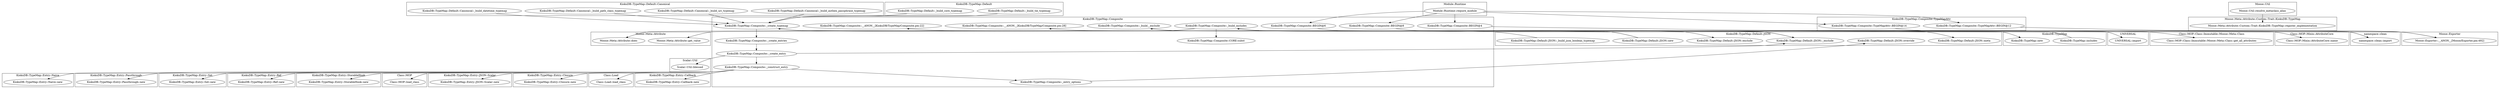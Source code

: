 digraph {
graph [overlap=false]
subgraph cluster_KiokuDB_TypeMap_Entry_Closure {
	label="KiokuDB::TypeMap::Entry::Closure";
	"KiokuDB::TypeMap::Entry::Closure::new";
}
subgraph cluster_Scalar_Util {
	label="Scalar::Util";
	"Scalar::Util::blessed";
}
subgraph cluster_Moose_Meta_Attribute_Custom_Trait_KiokuDB_TypeMap {
	label="Moose::Meta::Attribute::Custom::Trait::KiokuDB::TypeMap";
	"Moose::Meta::Attribute::Custom::Trait::KiokuDB::TypeMap::register_implementation";
}
subgraph cluster_KiokuDB_TypeMap_Composite {
	label="KiokuDB::TypeMap::Composite";
	"KiokuDB::TypeMap::Composite::_construct_entry";
	"KiokuDB::TypeMap::Composite::CORE:subst";
	"KiokuDB::TypeMap::Composite::__ANON__[KiokuDB/TypeMap/Composite.pm:28]";
	"KiokuDB::TypeMap::Composite::_entry_options";
	"KiokuDB::TypeMap::Composite::_create_typemap";
	"KiokuDB::TypeMap::Composite::BEGIN@6";
	"KiokuDB::TypeMap::Composite::_build__exclude";
	"KiokuDB::TypeMap::Composite::_create_entries";
	"KiokuDB::TypeMap::Composite::_build_includes";
	"KiokuDB::TypeMap::Composite::__ANON__[KiokuDB/TypeMap/Composite.pm:22]";
	"KiokuDB::TypeMap::Composite::_create_entry";
	"KiokuDB::TypeMap::Composite::BEGIN@4";
	"KiokuDB::TypeMap::Composite::BEGIN@8";
}
subgraph cluster_Class_MOP_Class_Immutable_Moose_Meta_Class {
	label="Class::MOP::Class::Immutable::Moose::Meta::Class";
	"Class::MOP::Class::Immutable::Moose::Meta::Class::get_all_attributes";
}
subgraph cluster_UNIVERSAL {
	label="UNIVERSAL";
	"UNIVERSAL::import";
}
subgraph cluster_Class_Load {
	label="Class::Load";
	"Class::Load::load_class";
}
subgraph cluster_namespace_clean {
	label="namespace::clean";
	"namespace::clean::import";
}
subgraph cluster_KiokuDB_TypeMap_Entry_Callback {
	label="KiokuDB::TypeMap::Entry::Callback";
	"KiokuDB::TypeMap::Entry::Callback::new";
}
subgraph cluster_KiokuDB_TypeMap_Entry_Naive {
	label="KiokuDB::TypeMap::Entry::Naive";
	"KiokuDB::TypeMap::Entry::Naive::new";
}
subgraph cluster_Class_MOP_Mixin_AttributeCore {
	label="Class::MOP::Mixin::AttributeCore";
	"Class::MOP::Mixin::AttributeCore::name";
}
subgraph cluster_KiokuDB_TypeMap_Entry_Passthrough {
	label="KiokuDB::TypeMap::Entry::Passthrough";
	"KiokuDB::TypeMap::Entry::Passthrough::new";
}
subgraph cluster_KiokuDB_TypeMap {
	label="KiokuDB::TypeMap";
	"KiokuDB::TypeMap::new";
	"KiokuDB::TypeMap::includes";
}
subgraph cluster_Module_Runtime {
	label="Module::Runtime";
	"Module::Runtime::require_module";
}
subgraph cluster_KiokuDB_TypeMap_Entry_Set {
	label="KiokuDB::TypeMap::Entry::Set";
	"KiokuDB::TypeMap::Entry::Set::new";
}
subgraph cluster_Moose_Meta_Attribute {
	label="Moose::Meta::Attribute";
	"Moose::Meta::Attribute::does";
	"Moose::Meta::Attribute::get_value";
}
subgraph cluster_KiokuDB_TypeMap_Composite_TypeMapAttr {
	label="KiokuDB::TypeMap::Composite::TypeMapAttr";
	"KiokuDB::TypeMap::Composite::TypeMapAttr::BEGIN@14";
	"KiokuDB::TypeMap::Composite::TypeMapAttr::BEGIN@12";
}
subgraph cluster_KiokuDB_TypeMap_Entry_Ref {
	label="KiokuDB::TypeMap::Entry::Ref";
	"KiokuDB::TypeMap::Entry::Ref::new";
}
subgraph cluster_KiokuDB_TypeMap_Default_JSON {
	label="KiokuDB::TypeMap::Default::JSON";
	"KiokuDB::TypeMap::Default::JSON::_exclude";
	"KiokuDB::TypeMap::Default::JSON::exclude";
	"KiokuDB::TypeMap::Default::JSON::_build_json_boolean_typemap";
	"KiokuDB::TypeMap::Default::JSON::meta";
	"KiokuDB::TypeMap::Default::JSON::override";
	"KiokuDB::TypeMap::Default::JSON::new";
}
subgraph cluster_KiokuDB_TypeMap_Default {
	label="KiokuDB::TypeMap::Default";
	"KiokuDB::TypeMap::Default::_build_tie_typemap";
	"KiokuDB::TypeMap::Default::_build_core_typemap";
}
subgraph cluster_KiokuDB_TypeMap_Entry_StorableHook {
	label="KiokuDB::TypeMap::Entry::StorableHook";
	"KiokuDB::TypeMap::Entry::StorableHook::new";
}
subgraph cluster_Moose_Exporter {
	label="Moose::Exporter";
	"Moose::Exporter::__ANON__[Moose/Exporter.pm:492]";
}
subgraph cluster_KiokuDB_TypeMap_Default_Canonical {
	label="KiokuDB::TypeMap::Default::Canonical";
	"KiokuDB::TypeMap::Default::Canonical::_build_authen_passphrase_typemap";
	"KiokuDB::TypeMap::Default::Canonical::_build_uri_typemap";
	"KiokuDB::TypeMap::Default::Canonical::_build_path_class_typemap";
	"KiokuDB::TypeMap::Default::Canonical::_build_datetime_typemap";
}
subgraph cluster_Moose_Util {
	label="Moose::Util";
	"Moose::Util::resolve_metaclass_alias";
}
subgraph cluster_Class_MOP {
	label="Class::MOP";
	"Class::MOP::load_class";
}
subgraph cluster_KiokuDB_TypeMap_Entry_JSON_Scalar {
	label="KiokuDB::TypeMap::Entry::JSON::Scalar";
	"KiokuDB::TypeMap::Entry::JSON::Scalar::new";
}
"KiokuDB::TypeMap::Composite::_construct_entry" -> "KiokuDB::TypeMap::Entry::Closure::new";
"KiokuDB::TypeMap::Composite::_create_entry" -> "Scalar::Util::blessed";
"Moose::Util::resolve_metaclass_alias" -> "Moose::Meta::Attribute::Custom::Trait::KiokuDB::TypeMap::register_implementation";
"KiokuDB::TypeMap::Composite::_build_includes" -> "Moose::Meta::Attribute::get_value";
"KiokuDB::TypeMap::Composite::_construct_entry" -> "KiokuDB::TypeMap::Entry::Ref::new";
"Module::Runtime::require_module" -> "KiokuDB::TypeMap::Composite::BEGIN@6";
"KiokuDB::TypeMap::Composite::_create_typemap" -> "KiokuDB::TypeMap::Composite::_create_entries";
"KiokuDB::TypeMap::Composite::_build_includes" -> "KiokuDB::TypeMap::Composite::CORE:subst";
"KiokuDB::TypeMap::Composite::_build_includes" -> "KiokuDB::TypeMap::Default::JSON::meta";
"Module::Runtime::require_module" -> "KiokuDB::TypeMap::Composite::BEGIN@8";
"KiokuDB::TypeMap::Composite::BEGIN@6" -> "UNIVERSAL::import";
"KiokuDB::TypeMap::Composite::_build_includes" -> "Moose::Meta::Attribute::does";
"KiokuDB::TypeMap::Composite::_create_typemap" -> "KiokuDB::TypeMap::new";
"KiokuDB::TypeMap::Composite::_construct_entry" -> "Class::Load::load_class";
"KiokuDB::TypeMap::Default::JSON::new" -> "KiokuDB::TypeMap::Composite::__ANON__[KiokuDB/TypeMap/Composite.pm:22]";
"KiokuDB::TypeMap::Composite::_construct_entry" -> "KiokuDB::TypeMap::Entry::Callback::new";
"KiokuDB::TypeMap::Composite::_construct_entry" -> "KiokuDB::TypeMap::Composite::_entry_options";
"KiokuDB::TypeMap::Composite::BEGIN@8" -> "namespace::clean::import";
"KiokuDB::TypeMap::Composite::TypeMapAttr::BEGIN@14" -> "namespace::clean::import";
"KiokuDB::TypeMap::Composite::_construct_entry" -> "KiokuDB::TypeMap::Entry::Naive::new";
"KiokuDB::TypeMap::Composite::_construct_entry" -> "KiokuDB::TypeMap::Entry::StorableHook::new";
"Module::Runtime::require_module" -> "KiokuDB::TypeMap::Composite::BEGIN@4";
"KiokuDB::TypeMap::Composite::_construct_entry" -> "KiokuDB::TypeMap::Entry::Passthrough::new";
"KiokuDB::TypeMap::Composite::BEGIN@4" -> "Moose::Exporter::__ANON__[Moose/Exporter.pm:492]";
"KiokuDB::TypeMap::Composite::TypeMapAttr::BEGIN@12" -> "Moose::Exporter::__ANON__[Moose/Exporter.pm:492]";
"KiokuDB::TypeMap::Composite::_build_includes" -> "Class::MOP::Mixin::AttributeCore::name";
"KiokuDB::TypeMap::Composite::_construct_entry" -> "KiokuDB::TypeMap::Entry::Set::new";
"KiokuDB::TypeMap::Composite::_build_includes" -> "Class::MOP::Class::Immutable::Moose::Meta::Class::get_all_attributes";
"KiokuDB::TypeMap::Composite::_build__exclude" -> "KiokuDB::TypeMap::Default::JSON::exclude";
"KiokuDB::TypeMap::Composite::_build_includes" -> "KiokuDB::TypeMap::Default::JSON::_exclude";
"KiokuDB::TypeMap::Composite::_create_entry" -> "KiokuDB::TypeMap::Default::JSON::_exclude";
"Module::Runtime::require_module" -> "KiokuDB::TypeMap::Composite::TypeMapAttr::BEGIN@14";
"KiokuDB::TypeMap::Default::JSON::_exclude" -> "KiokuDB::TypeMap::Composite::_build__exclude";
"KiokuDB::TypeMap::Composite::_construct_entry" -> "KiokuDB::TypeMap::Entry::JSON::Scalar::new";
"KiokuDB::TypeMap::Default::Canonical::_build_authen_passphrase_typemap" -> "KiokuDB::TypeMap::Composite::_create_typemap";
"KiokuDB::TypeMap::Default::_build_tie_typemap" -> "KiokuDB::TypeMap::Composite::_create_typemap";
"KiokuDB::TypeMap::Default::JSON::_build_json_boolean_typemap" -> "KiokuDB::TypeMap::Composite::_create_typemap";
"KiokuDB::TypeMap::Default::_build_core_typemap" -> "KiokuDB::TypeMap::Composite::_create_typemap";
"KiokuDB::TypeMap::Default::Canonical::_build_path_class_typemap" -> "KiokuDB::TypeMap::Composite::_create_typemap";
"KiokuDB::TypeMap::Default::Canonical::_build_uri_typemap" -> "KiokuDB::TypeMap::Composite::_create_typemap";
"KiokuDB::TypeMap::Default::Canonical::_build_datetime_typemap" -> "KiokuDB::TypeMap::Composite::_create_typemap";
"Module::Runtime::require_module" -> "KiokuDB::TypeMap::Composite::TypeMapAttr::BEGIN@12";
"KiokuDB::TypeMap::Composite::_create_entries" -> "KiokuDB::TypeMap::Composite::_create_entry";
"KiokuDB::TypeMap::Composite::_entry_options" -> "KiokuDB::TypeMap::Default::JSON::override";
"KiokuDB::TypeMap::Default::JSON::new" -> "KiokuDB::TypeMap::Composite::__ANON__[KiokuDB/TypeMap/Composite.pm:28]";
"KiokuDB::TypeMap::Composite::_construct_entry" -> "Class::MOP::load_class";
"KiokuDB::TypeMap::Composite::_create_entry" -> "KiokuDB::TypeMap::Composite::_construct_entry";
"KiokuDB::TypeMap::includes" -> "KiokuDB::TypeMap::Composite::_build_includes";
}
